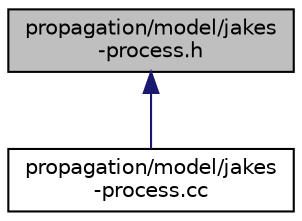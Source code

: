 digraph "propagation/model/jakes-process.h"
{
  edge [fontname="Helvetica",fontsize="10",labelfontname="Helvetica",labelfontsize="10"];
  node [fontname="Helvetica",fontsize="10",shape=record];
  Node1 [label="propagation/model/jakes\l-process.h",height=0.2,width=0.4,color="black", fillcolor="grey75", style="filled", fontcolor="black"];
  Node1 -> Node2 [dir="back",color="midnightblue",fontsize="10",style="solid"];
  Node2 [label="propagation/model/jakes\l-process.cc",height=0.2,width=0.4,color="black", fillcolor="white", style="filled",URL="$dc/d4c/jakes-process_8cc.html"];
}

